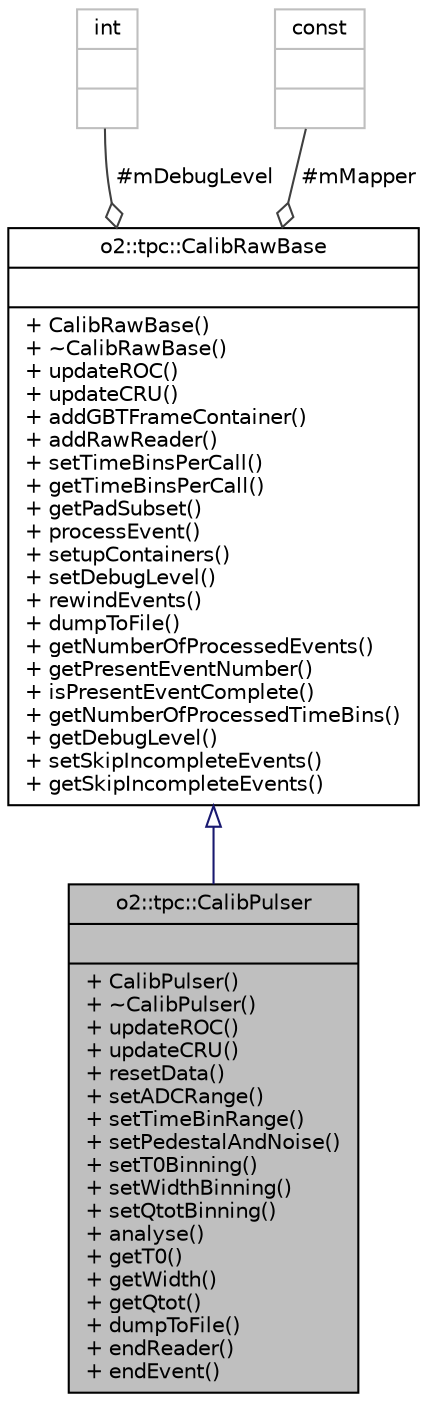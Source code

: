 digraph "o2::tpc::CalibPulser"
{
 // INTERACTIVE_SVG=YES
  bgcolor="transparent";
  edge [fontname="Helvetica",fontsize="10",labelfontname="Helvetica",labelfontsize="10"];
  node [fontname="Helvetica",fontsize="10",shape=record];
  Node1 [label="{o2::tpc::CalibPulser\n||+ CalibPulser()\l+ ~CalibPulser()\l+ updateROC()\l+ updateCRU()\l+ resetData()\l+ setADCRange()\l+ setTimeBinRange()\l+ setPedestalAndNoise()\l+ setT0Binning()\l+ setWidthBinning()\l+ setQtotBinning()\l+ analyse()\l+ getT0()\l+ getWidth()\l+ getQtot()\l+ dumpToFile()\l+ endReader()\l+ endEvent()\l}",height=0.2,width=0.4,color="black", fillcolor="grey75", style="filled", fontcolor="black"];
  Node2 -> Node1 [dir="back",color="midnightblue",fontsize="10",style="solid",arrowtail="onormal",fontname="Helvetica"];
  Node2 [label="{o2::tpc::CalibRawBase\n||+ CalibRawBase()\l+ ~CalibRawBase()\l+ updateROC()\l+ updateCRU()\l+ addGBTFrameContainer()\l+ addRawReader()\l+ setTimeBinsPerCall()\l+ getTimeBinsPerCall()\l+ getPadSubset()\l+ processEvent()\l+ setupContainers()\l+ setDebugLevel()\l+ rewindEvents()\l+ dumpToFile()\l+ getNumberOfProcessedEvents()\l+ getPresentEventNumber()\l+ isPresentEventComplete()\l+ getNumberOfProcessedTimeBins()\l+ getDebugLevel()\l+ setSkipIncompleteEvents()\l+ getSkipIncompleteEvents()\l}",height=0.2,width=0.4,color="black",URL="$dd/d57/classo2_1_1tpc_1_1CalibRawBase.html",tooltip="Base class for raw data calibrations. "];
  Node3 -> Node2 [color="grey25",fontsize="10",style="solid",label=" #mDebugLevel" ,arrowhead="odiamond",fontname="Helvetica"];
  Node3 [label="{int\n||}",height=0.2,width=0.4,color="grey75"];
  Node4 -> Node2 [color="grey25",fontsize="10",style="solid",label=" #mMapper" ,arrowhead="odiamond",fontname="Helvetica"];
  Node4 [label="{const\n||}",height=0.2,width=0.4,color="grey75"];
}

